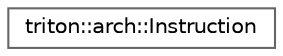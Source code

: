 digraph "Graphical Class Hierarchy"
{
 // LATEX_PDF_SIZE
  bgcolor="transparent";
  edge [fontname=Helvetica,fontsize=10,labelfontname=Helvetica,labelfontsize=10];
  node [fontname=Helvetica,fontsize=10,shape=box,height=0.2,width=0.4];
  rankdir="LR";
  Node0 [label="triton::arch::Instruction",height=0.2,width=0.4,color="grey40", fillcolor="white", style="filled",URL="$classtriton_1_1arch_1_1Instruction.html",tooltip="This class is used to represent an instruction."];
}
